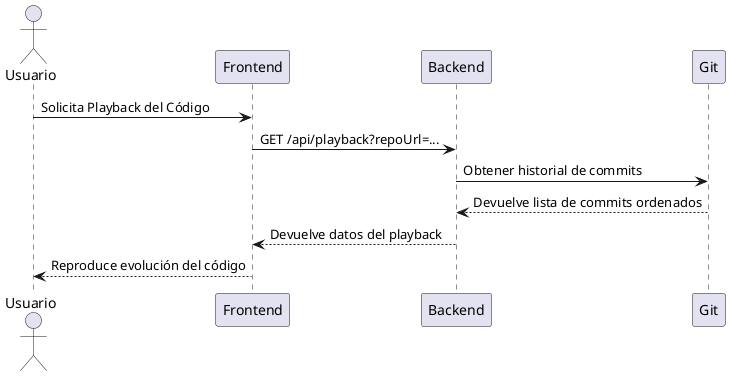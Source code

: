 @startuml
actor Usuario
participant "Frontend" as FE
participant "Backend" as BE
participant "Git" as Git

Usuario -> FE : Solicita Playback del Código
FE -> BE : GET /api/playback?repoUrl=...
BE -> Git : Obtener historial de commits
Git --> BE : Devuelve lista de commits ordenados
BE --> FE : Devuelve datos del playback
FE --> Usuario : Reproduce evolución del código
@enduml